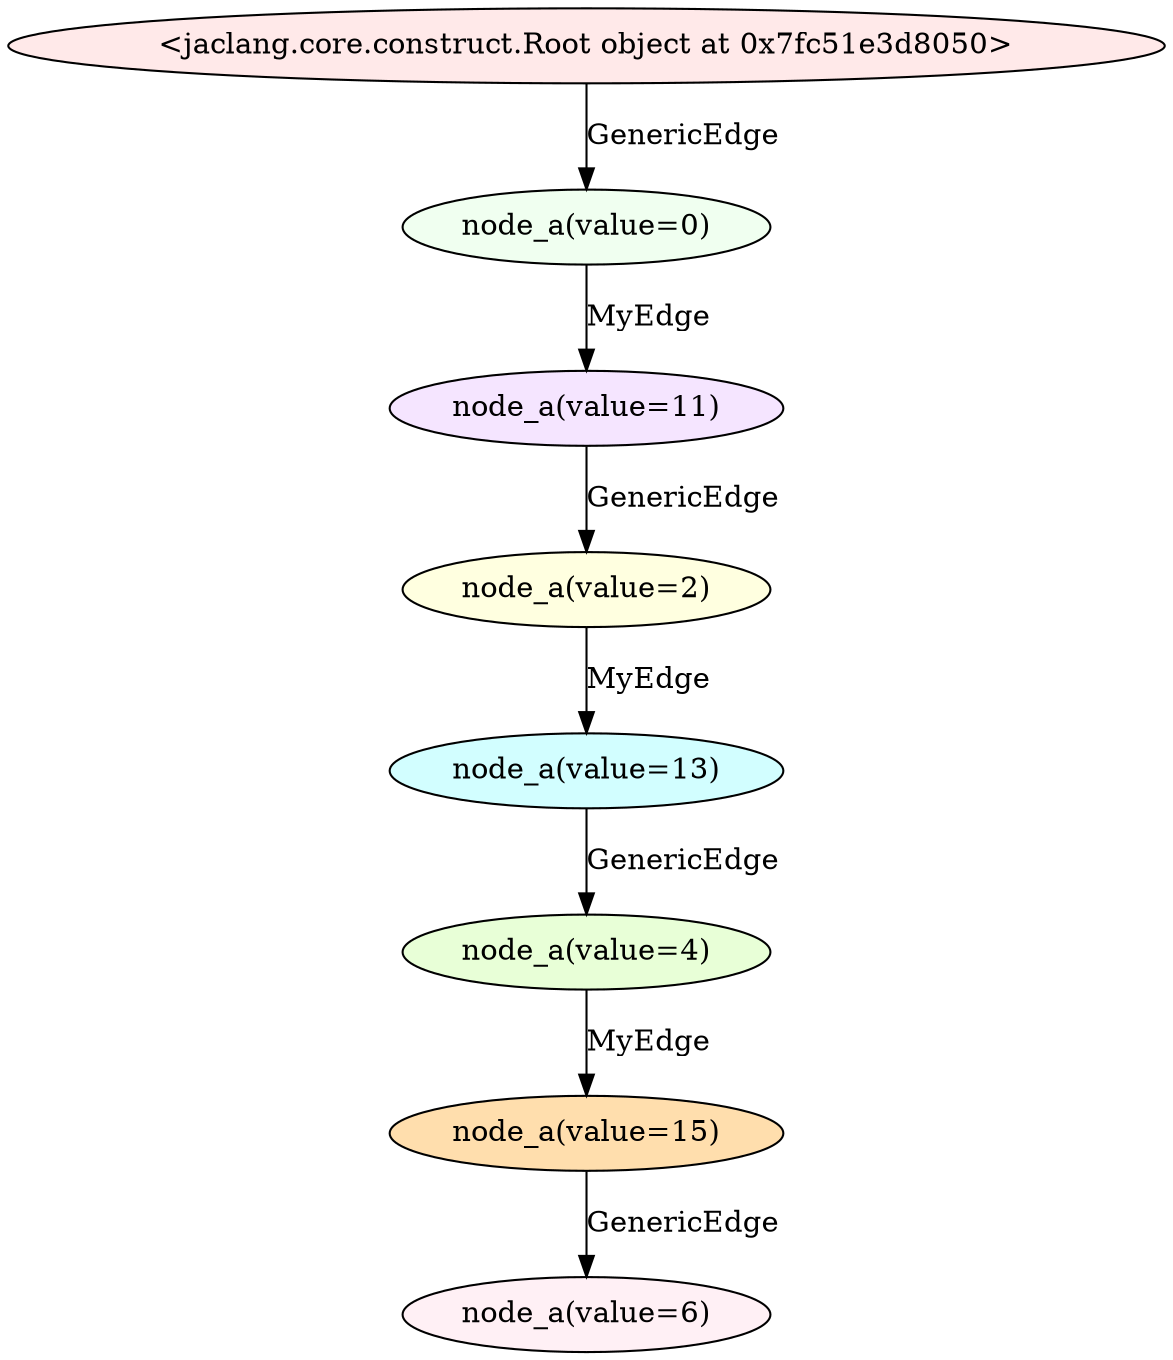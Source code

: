digraph {
node [style="filled", shape="ellipse", fillcolor="invis", fontcolor="black"];
0 -> 1  [label="GenericEdge "];
1 -> 2  [label="MyEdge "];
2 -> 3  [label="GenericEdge "];
3 -> 4  [label="MyEdge "];
4 -> 5  [label="GenericEdge "];
5 -> 6  [label="MyEdge "];
6 -> 7  [label="GenericEdge "];
0 [label="<jaclang.core.construct.Root object at 0x7fc51e3d8050>" fillcolor="#FFE9E9"];
1 [label="node_a(value=0)" fillcolor="#F0FFF0"];
2 [label="node_a(value=11)" fillcolor="#F5E5FF"];
3 [label="node_a(value=2)" fillcolor="#FFFFE0"];
4 [label="node_a(value=13)" fillcolor="#D2FEFF "];
5 [label="node_a(value=4)" fillcolor="#E8FFD7"];
6 [label="node_a(value=15)" fillcolor="#FFDEAD"];
7 [label="node_a(value=6)" fillcolor="#FFF0F5"];
}